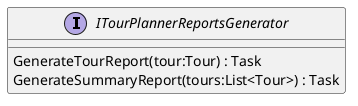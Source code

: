 @startuml
interface ITourPlannerReportsGenerator {
    GenerateTourReport(tour:Tour) : Task
    GenerateSummaryReport(tours:List<Tour>) : Task
}
@enduml
